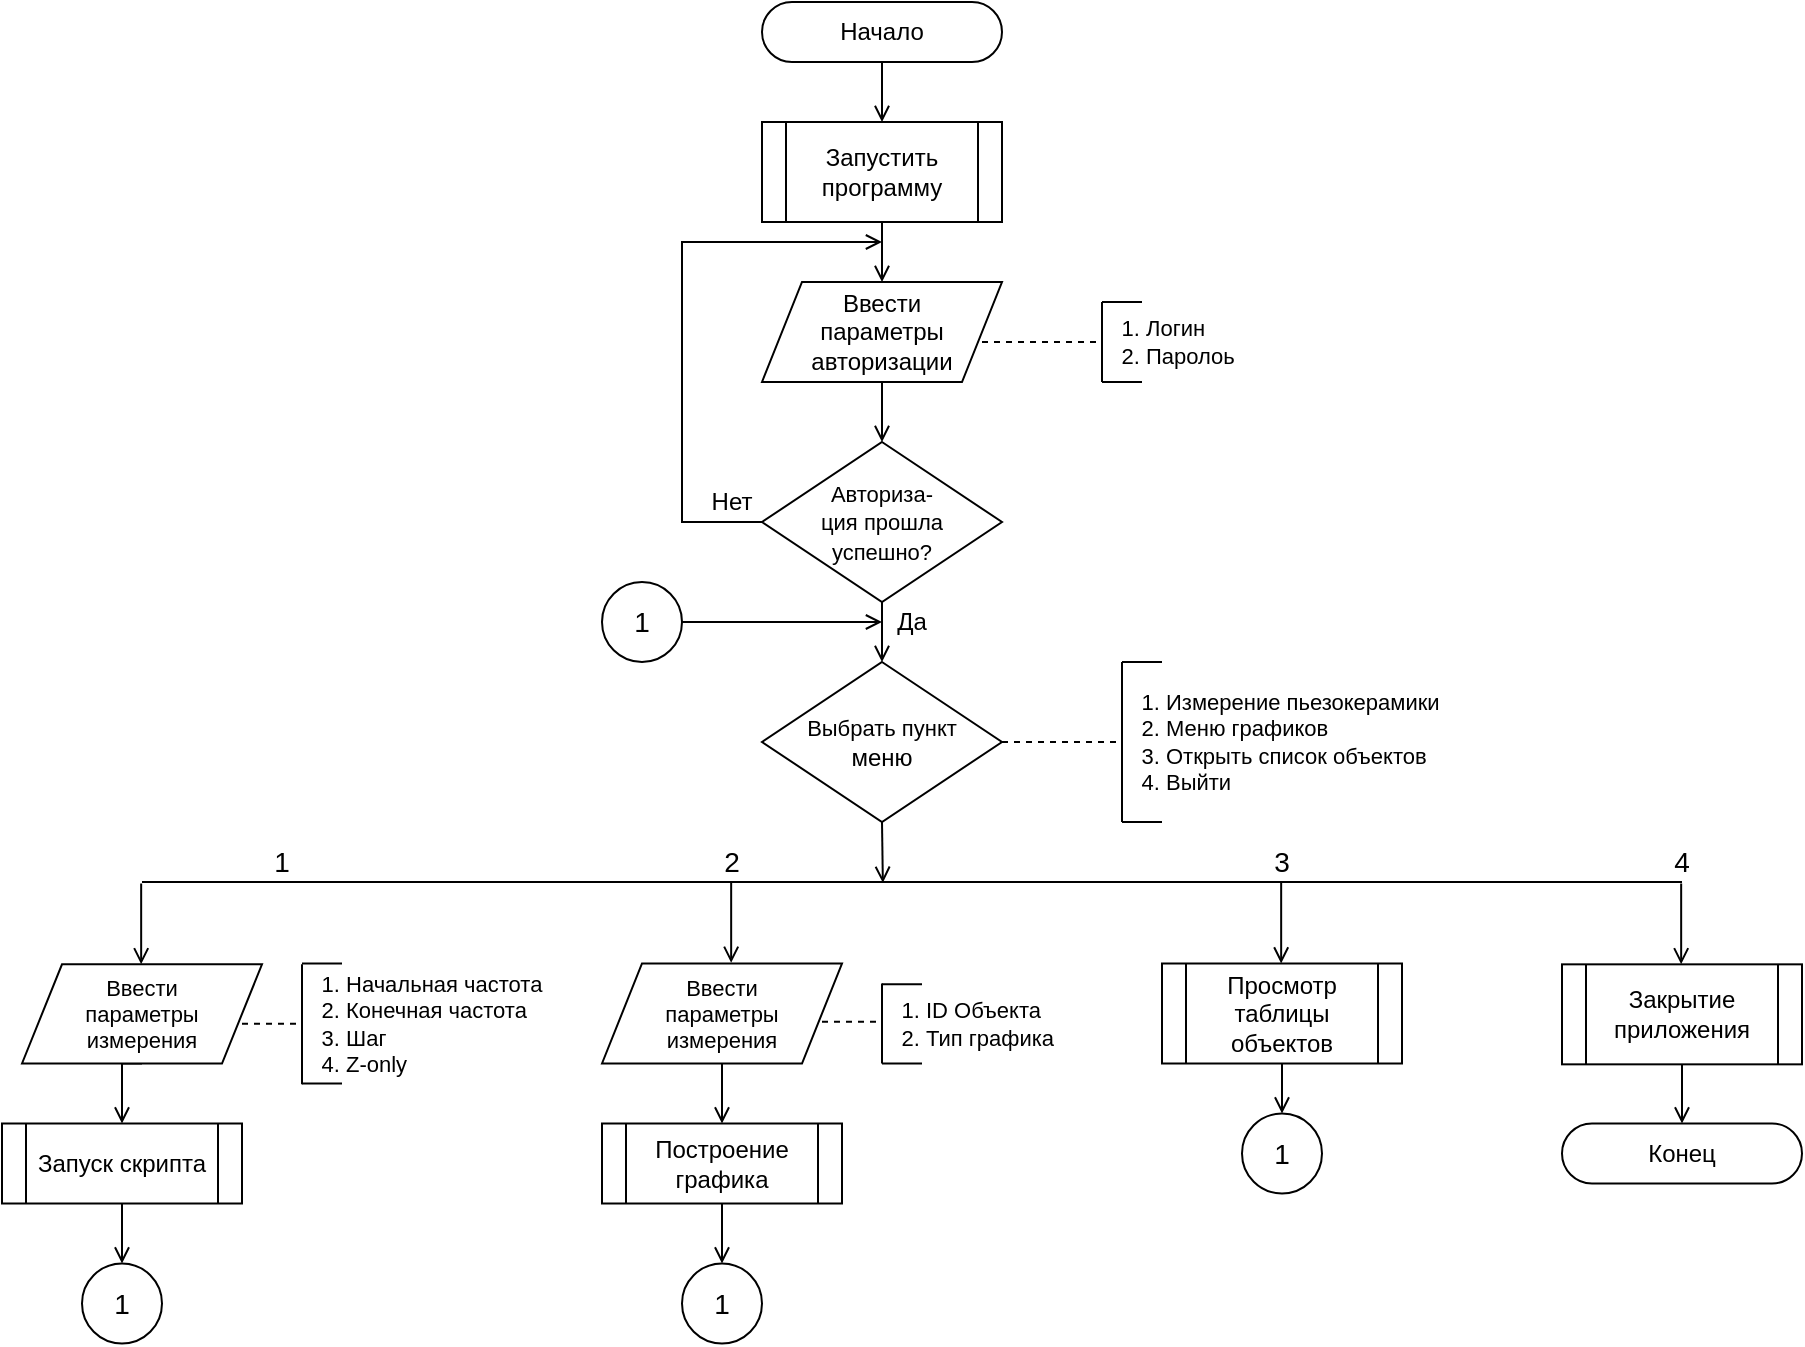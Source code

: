 <mxfile version="20.8.16" type="device"><diagram name="Страница 1" id="JehDjOfHeuDytPm_xP4c"><mxGraphModel dx="2495" dy="965" grid="1" gridSize="10" guides="1" tooltips="1" connect="1" arrows="1" fold="1" page="1" pageScale="1" pageWidth="827" pageHeight="1169" math="0" shadow="0"><root><mxCell id="0"/><mxCell id="1" parent="0"/><mxCell id="yqwf0IK2rHqfRCuKHVxn-5" style="edgeStyle=orthogonalEdgeStyle;rounded=0;orthogonalLoop=1;jettySize=auto;html=1;exitX=0.5;exitY=1;exitDx=0;exitDy=0;entryX=0.5;entryY=0;entryDx=0;entryDy=0;fontSize=11;endArrow=open;endFill=0;" parent="1" source="yqwf0IK2rHqfRCuKHVxn-1" target="yqwf0IK2rHqfRCuKHVxn-2" edge="1"><mxGeometry relative="1" as="geometry"/></mxCell><mxCell id="yqwf0IK2rHqfRCuKHVxn-1" value="Начало" style="rounded=1;whiteSpace=wrap;html=1;arcSize=50;" parent="1" vertex="1"><mxGeometry x="340" y="30" width="120" height="30" as="geometry"/></mxCell><mxCell id="yqwf0IK2rHqfRCuKHVxn-6" style="edgeStyle=orthogonalEdgeStyle;rounded=0;orthogonalLoop=1;jettySize=auto;html=1;exitX=0.5;exitY=1;exitDx=0;exitDy=0;entryX=0.5;entryY=0;entryDx=0;entryDy=0;fontSize=11;endArrow=open;endFill=0;" parent="1" source="yqwf0IK2rHqfRCuKHVxn-2" target="yqwf0IK2rHqfRCuKHVxn-3" edge="1"><mxGeometry relative="1" as="geometry"/></mxCell><mxCell id="yqwf0IK2rHqfRCuKHVxn-2" value="Запустить программу" style="shape=process;whiteSpace=wrap;html=1;backgroundOutline=1;" parent="1" vertex="1"><mxGeometry x="340" y="90" width="120" height="50" as="geometry"/></mxCell><mxCell id="yqwf0IK2rHqfRCuKHVxn-7" style="edgeStyle=orthogonalEdgeStyle;rounded=0;orthogonalLoop=1;jettySize=auto;html=1;exitX=0.5;exitY=1;exitDx=0;exitDy=0;entryX=0.5;entryY=0;entryDx=0;entryDy=0;fontSize=11;endArrow=open;endFill=0;" parent="1" source="yqwf0IK2rHqfRCuKHVxn-3" target="yqwf0IK2rHqfRCuKHVxn-4" edge="1"><mxGeometry relative="1" as="geometry"/></mxCell><mxCell id="yqwf0IK2rHqfRCuKHVxn-3" value="Ввести&lt;br&gt;параметры&lt;br&gt;авторизации" style="shape=parallelogram;perimeter=parallelogramPerimeter;whiteSpace=wrap;html=1;fixedSize=1;" parent="1" vertex="1"><mxGeometry x="340" y="170" width="120" height="50" as="geometry"/></mxCell><mxCell id="yqwf0IK2rHqfRCuKHVxn-8" style="edgeStyle=orthogonalEdgeStyle;rounded=0;orthogonalLoop=1;jettySize=auto;html=1;exitX=0;exitY=0.5;exitDx=0;exitDy=0;fontSize=11;endArrow=open;endFill=0;" parent="1" source="yqwf0IK2rHqfRCuKHVxn-4" edge="1"><mxGeometry relative="1" as="geometry"><mxPoint x="400" y="150" as="targetPoint"/><Array as="points"><mxPoint x="300" y="290"/><mxPoint x="300" y="150"/></Array></mxGeometry></mxCell><mxCell id="yqwf0IK2rHqfRCuKHVxn-21" style="edgeStyle=orthogonalEdgeStyle;rounded=0;orthogonalLoop=1;jettySize=auto;html=1;exitX=0.5;exitY=1;exitDx=0;exitDy=0;entryX=0.5;entryY=0;entryDx=0;entryDy=0;fontSize=11;endArrow=open;endFill=0;" parent="1" source="yqwf0IK2rHqfRCuKHVxn-4" target="yqwf0IK2rHqfRCuKHVxn-10" edge="1"><mxGeometry relative="1" as="geometry"/></mxCell><mxCell id="yqwf0IK2rHqfRCuKHVxn-4" value="&lt;font style=&quot;font-size: 11px;&quot;&gt;Авториза-&lt;br&gt;ция прошла&lt;br&gt;успешно?&lt;/font&gt;" style="rhombus;whiteSpace=wrap;html=1;" parent="1" vertex="1"><mxGeometry x="340" y="250" width="120" height="80" as="geometry"/></mxCell><mxCell id="yqwf0IK2rHqfRCuKHVxn-9" value="&lt;font style=&quot;font-size: 12px;&quot;&gt;Нет&lt;/font&gt;" style="text;html=1;strokeColor=none;fillColor=none;align=center;verticalAlign=middle;whiteSpace=wrap;rounded=0;fontSize=11;" parent="1" vertex="1"><mxGeometry x="300" y="270" width="50" height="20" as="geometry"/></mxCell><mxCell id="yqwf0IK2rHqfRCuKHVxn-10" value="&lt;span style=&quot;font-size: 11px;&quot;&gt;Выбрать пункт&lt;br&gt;&lt;/span&gt;меню" style="rhombus;whiteSpace=wrap;html=1;" parent="1" vertex="1"><mxGeometry x="340" y="360" width="120" height="80" as="geometry"/></mxCell><mxCell id="yqwf0IK2rHqfRCuKHVxn-11" value="" style="endArrow=none;dashed=1;html=1;rounded=0;fontSize=11;exitX=1;exitY=0.5;exitDx=0;exitDy=0;" parent="1" source="yqwf0IK2rHqfRCuKHVxn-10" edge="1"><mxGeometry width="50" height="50" relative="1" as="geometry"><mxPoint x="600" y="490" as="sourcePoint"/><mxPoint x="520" y="400" as="targetPoint"/></mxGeometry></mxCell><mxCell id="yqwf0IK2rHqfRCuKHVxn-12" value="" style="endArrow=none;html=1;rounded=0;fontSize=11;" parent="1" edge="1"><mxGeometry width="50" height="50" relative="1" as="geometry"><mxPoint x="520" y="440" as="sourcePoint"/><mxPoint x="520" y="360" as="targetPoint"/></mxGeometry></mxCell><mxCell id="yqwf0IK2rHqfRCuKHVxn-13" value="" style="endArrow=none;html=1;rounded=0;fontSize=11;" parent="1" edge="1"><mxGeometry width="50" height="50" relative="1" as="geometry"><mxPoint x="540" y="360" as="sourcePoint"/><mxPoint x="520" y="360" as="targetPoint"/></mxGeometry></mxCell><mxCell id="yqwf0IK2rHqfRCuKHVxn-14" value="" style="endArrow=none;html=1;rounded=0;fontSize=11;" parent="1" edge="1"><mxGeometry width="50" height="50" relative="1" as="geometry"><mxPoint x="540" y="440" as="sourcePoint"/><mxPoint x="520" y="440" as="targetPoint"/></mxGeometry></mxCell><mxCell id="yqwf0IK2rHqfRCuKHVxn-15" value="&lt;div style=&quot;&quot;&gt;&lt;ol&gt;&lt;li&gt;&lt;span style=&quot;background-color: initial;&quot;&gt;Измерение пьезокерамики&lt;/span&gt;&lt;/li&gt;&lt;li&gt;&lt;span style=&quot;background-color: initial;&quot;&gt;Меню графиков&lt;/span&gt;&lt;/li&gt;&lt;li&gt;&lt;span style=&quot;background-color: initial;&quot;&gt;Открыть список объектов&lt;/span&gt;&lt;/li&gt;&lt;li&gt;&lt;span style=&quot;background-color: initial;&quot;&gt;Выйти&lt;/span&gt;&lt;/li&gt;&lt;/ol&gt;&lt;/div&gt;" style="text;html=1;strokeColor=none;fillColor=none;align=left;verticalAlign=middle;whiteSpace=wrap;rounded=0;fontSize=11;" parent="1" vertex="1"><mxGeometry x="500" y="360" width="190" height="80" as="geometry"/></mxCell><mxCell id="yqwf0IK2rHqfRCuKHVxn-19" value="&lt;div style=&quot;&quot;&gt;&lt;ol&gt;&lt;li&gt;Логин&lt;/li&gt;&lt;li&gt;Паролоь&lt;/li&gt;&lt;/ol&gt;&lt;/div&gt;" style="text;html=1;strokeColor=none;fillColor=none;align=left;verticalAlign=middle;whiteSpace=wrap;rounded=0;fontSize=11;" parent="1" vertex="1"><mxGeometry x="490" y="185.34" width="190" height="29.31" as="geometry"/></mxCell><mxCell id="yqwf0IK2rHqfRCuKHVxn-20" value="" style="endArrow=none;dashed=1;html=1;rounded=0;fontSize=11;exitX=1;exitY=0.5;exitDx=0;exitDy=0;" parent="1" edge="1"><mxGeometry width="50" height="50" relative="1" as="geometry"><mxPoint x="450" y="200.0" as="sourcePoint"/><mxPoint x="510" y="200.0" as="targetPoint"/></mxGeometry></mxCell><mxCell id="yqwf0IK2rHqfRCuKHVxn-22" value="&lt;font style=&quot;font-size: 12px;&quot;&gt;Да&lt;/font&gt;" style="text;html=1;strokeColor=none;fillColor=none;align=center;verticalAlign=middle;whiteSpace=wrap;rounded=0;fontSize=11;" parent="1" vertex="1"><mxGeometry x="400" y="330" width="30" height="20" as="geometry"/></mxCell><mxCell id="yqwf0IK2rHqfRCuKHVxn-34" style="edgeStyle=orthogonalEdgeStyle;rounded=0;orthogonalLoop=1;jettySize=auto;html=1;exitX=0.5;exitY=1;exitDx=0;exitDy=0;entryX=0.5;entryY=0;entryDx=0;entryDy=0;fontSize=11;endArrow=open;endFill=0;" parent="1" source="yqwf0IK2rHqfRCuKHVxn-25" target="yqwf0IK2rHqfRCuKHVxn-33" edge="1"><mxGeometry relative="1" as="geometry"/></mxCell><mxCell id="yqwf0IK2rHqfRCuKHVxn-25" value="Ввести&lt;br&gt;параметры&lt;br&gt;измерения" style="shape=parallelogram;perimeter=parallelogramPerimeter;whiteSpace=wrap;html=1;fixedSize=1;fontSize=11;" parent="1" vertex="1"><mxGeometry x="-30" y="511.17" width="120" height="49.58" as="geometry"/></mxCell><mxCell id="yqwf0IK2rHqfRCuKHVxn-26" value="" style="endArrow=none;dashed=1;html=1;rounded=0;fontSize=11;exitX=1;exitY=0.5;exitDx=0;exitDy=0;" parent="1" edge="1"><mxGeometry width="50" height="50" relative="1" as="geometry"><mxPoint x="80" y="540.88" as="sourcePoint"/><mxPoint x="110" y="540.88" as="targetPoint"/></mxGeometry></mxCell><mxCell id="yqwf0IK2rHqfRCuKHVxn-27" value="" style="endArrow=none;html=1;rounded=0;fontSize=11;" parent="1" edge="1"><mxGeometry width="50" height="50" relative="1" as="geometry"><mxPoint x="110" y="571.08" as="sourcePoint"/><mxPoint x="110" y="511.08" as="targetPoint"/></mxGeometry></mxCell><mxCell id="yqwf0IK2rHqfRCuKHVxn-28" value="" style="endArrow=none;html=1;rounded=0;fontSize=11;" parent="1" edge="1"><mxGeometry width="50" height="50" relative="1" as="geometry"><mxPoint x="130.0" y="510.75" as="sourcePoint"/><mxPoint x="110" y="510.75" as="targetPoint"/></mxGeometry></mxCell><mxCell id="yqwf0IK2rHqfRCuKHVxn-29" value="" style="endArrow=none;html=1;rounded=0;fontSize=11;" parent="1" edge="1"><mxGeometry width="50" height="50" relative="1" as="geometry"><mxPoint x="130.0" y="570.75" as="sourcePoint"/><mxPoint x="110" y="570.75" as="targetPoint"/></mxGeometry></mxCell><mxCell id="yqwf0IK2rHqfRCuKHVxn-30" value="&lt;div style=&quot;&quot;&gt;&lt;ol&gt;&lt;li&gt;Начальная частота&lt;/li&gt;&lt;li&gt;Конечная частота&lt;/li&gt;&lt;li&gt;Шаг&lt;/li&gt;&lt;li&gt;Z-only&lt;/li&gt;&lt;/ol&gt;&lt;/div&gt;" style="text;html=1;strokeColor=none;fillColor=none;align=left;verticalAlign=middle;whiteSpace=wrap;rounded=0;fontSize=11;" parent="1" vertex="1"><mxGeometry x="90" y="511.08" width="190" height="60" as="geometry"/></mxCell><mxCell id="yqwf0IK2rHqfRCuKHVxn-73" style="edgeStyle=orthogonalEdgeStyle;rounded=0;orthogonalLoop=1;jettySize=auto;html=1;exitX=0.5;exitY=1;exitDx=0;exitDy=0;entryX=0.5;entryY=0;entryDx=0;entryDy=0;fontSize=14;endArrow=open;endFill=0;" parent="1" source="yqwf0IK2rHqfRCuKHVxn-33" target="yqwf0IK2rHqfRCuKHVxn-35" edge="1"><mxGeometry relative="1" as="geometry"/></mxCell><mxCell id="yqwf0IK2rHqfRCuKHVxn-33" value="Запуск скрипта" style="shape=process;whiteSpace=wrap;html=1;backgroundOutline=1;" parent="1" vertex="1"><mxGeometry x="-40" y="590.75" width="120" height="40" as="geometry"/></mxCell><mxCell id="yqwf0IK2rHqfRCuKHVxn-35" value="&lt;font style=&quot;font-size: 14px;&quot;&gt;1&lt;/font&gt;" style="ellipse;whiteSpace=wrap;html=1;fontSize=11;" parent="1" vertex="1"><mxGeometry y="660.75" width="40" height="40" as="geometry"/></mxCell><mxCell id="yqwf0IK2rHqfRCuKHVxn-38" style="edgeStyle=orthogonalEdgeStyle;rounded=0;orthogonalLoop=1;jettySize=auto;html=1;exitX=1;exitY=0.5;exitDx=0;exitDy=0;fontSize=14;endArrow=open;endFill=0;" parent="1" source="yqwf0IK2rHqfRCuKHVxn-37" edge="1"><mxGeometry relative="1" as="geometry"><mxPoint x="400" y="340" as="targetPoint"/></mxGeometry></mxCell><mxCell id="yqwf0IK2rHqfRCuKHVxn-37" value="&lt;font style=&quot;font-size: 14px;&quot;&gt;1&lt;/font&gt;" style="ellipse;whiteSpace=wrap;html=1;fontSize=11;" parent="1" vertex="1"><mxGeometry x="260" y="320" width="40" height="40" as="geometry"/></mxCell><mxCell id="yqwf0IK2rHqfRCuKHVxn-39" value="&lt;font style=&quot;font-size: 14px;&quot;&gt;1&lt;/font&gt;" style="text;html=1;strokeColor=none;fillColor=none;align=center;verticalAlign=middle;whiteSpace=wrap;rounded=0;fontSize=12;" parent="1" vertex="1"><mxGeometry x="90" y="450" width="20" height="20" as="geometry"/></mxCell><mxCell id="yqwf0IK2rHqfRCuKHVxn-49" style="edgeStyle=orthogonalEdgeStyle;rounded=0;orthogonalLoop=1;jettySize=auto;html=1;exitX=0.5;exitY=1;exitDx=0;exitDy=0;entryX=0.5;entryY=0;entryDx=0;entryDy=0;fontSize=14;endArrow=open;endFill=0;" parent="1" source="yqwf0IK2rHqfRCuKHVxn-41" target="yqwf0IK2rHqfRCuKHVxn-48" edge="1"><mxGeometry relative="1" as="geometry"/></mxCell><mxCell id="yqwf0IK2rHqfRCuKHVxn-41" value="Ввести&lt;br&gt;параметры&lt;br&gt;измерения" style="shape=parallelogram;perimeter=parallelogramPerimeter;whiteSpace=wrap;html=1;fixedSize=1;fontSize=11;" parent="1" vertex="1"><mxGeometry x="260" y="510.75" width="120" height="50" as="geometry"/></mxCell><mxCell id="yqwf0IK2rHqfRCuKHVxn-43" value="" style="endArrow=none;dashed=1;html=1;rounded=0;fontSize=11;exitX=1;exitY=0.5;exitDx=0;exitDy=0;" parent="1" edge="1"><mxGeometry width="50" height="50" relative="1" as="geometry"><mxPoint x="370" y="539.92" as="sourcePoint"/><mxPoint x="400" y="539.92" as="targetPoint"/></mxGeometry></mxCell><mxCell id="yqwf0IK2rHqfRCuKHVxn-44" value="" style="endArrow=none;html=1;rounded=0;fontSize=11;" parent="1" edge="1"><mxGeometry width="50" height="50" relative="1" as="geometry"><mxPoint x="400" y="560.75" as="sourcePoint"/><mxPoint x="400" y="520.75" as="targetPoint"/></mxGeometry></mxCell><mxCell id="yqwf0IK2rHqfRCuKHVxn-45" value="" style="endArrow=none;html=1;rounded=0;fontSize=11;" parent="1" edge="1"><mxGeometry width="50" height="50" relative="1" as="geometry"><mxPoint x="420.0" y="521.16" as="sourcePoint"/><mxPoint x="400" y="521.16" as="targetPoint"/></mxGeometry></mxCell><mxCell id="yqwf0IK2rHqfRCuKHVxn-46" value="" style="endArrow=none;html=1;rounded=0;fontSize=11;" parent="1" edge="1"><mxGeometry width="50" height="50" relative="1" as="geometry"><mxPoint x="420.0" y="560.75" as="sourcePoint"/><mxPoint x="400" y="560.75" as="targetPoint"/></mxGeometry></mxCell><mxCell id="yqwf0IK2rHqfRCuKHVxn-47" value="&lt;div style=&quot;&quot;&gt;&lt;ol&gt;&lt;li&gt;ID Объекта&lt;/li&gt;&lt;li&gt;Тип графика&lt;/li&gt;&lt;/ol&gt;&lt;/div&gt;" style="text;html=1;strokeColor=none;fillColor=none;align=left;verticalAlign=middle;whiteSpace=wrap;rounded=0;fontSize=11;" parent="1" vertex="1"><mxGeometry x="380" y="521.58" width="190" height="39.17" as="geometry"/></mxCell><mxCell id="yqwf0IK2rHqfRCuKHVxn-51" style="edgeStyle=orthogonalEdgeStyle;rounded=0;orthogonalLoop=1;jettySize=auto;html=1;exitX=0.5;exitY=1;exitDx=0;exitDy=0;entryX=0.5;entryY=0;entryDx=0;entryDy=0;fontSize=14;endArrow=open;endFill=0;" parent="1" source="yqwf0IK2rHqfRCuKHVxn-48" target="yqwf0IK2rHqfRCuKHVxn-50" edge="1"><mxGeometry relative="1" as="geometry"/></mxCell><mxCell id="yqwf0IK2rHqfRCuKHVxn-48" value="Построение графика" style="shape=process;whiteSpace=wrap;html=1;backgroundOutline=1;" parent="1" vertex="1"><mxGeometry x="260" y="590.75" width="120" height="40" as="geometry"/></mxCell><mxCell id="yqwf0IK2rHqfRCuKHVxn-50" value="&lt;font style=&quot;font-size: 14px;&quot;&gt;1&lt;/font&gt;" style="ellipse;whiteSpace=wrap;html=1;fontSize=11;" parent="1" vertex="1"><mxGeometry x="300" y="660.75" width="40" height="40" as="geometry"/></mxCell><mxCell id="yqwf0IK2rHqfRCuKHVxn-65" style="edgeStyle=orthogonalEdgeStyle;rounded=0;orthogonalLoop=1;jettySize=auto;html=1;exitX=0.5;exitY=1;exitDx=0;exitDy=0;entryX=0.5;entryY=0;entryDx=0;entryDy=0;fontSize=14;endArrow=open;endFill=0;" parent="1" source="yqwf0IK2rHqfRCuKHVxn-52" target="yqwf0IK2rHqfRCuKHVxn-64" edge="1"><mxGeometry relative="1" as="geometry"/></mxCell><mxCell id="yqwf0IK2rHqfRCuKHVxn-52" value="Просмотр таблицы объектов" style="shape=process;whiteSpace=wrap;html=1;backgroundOutline=1;" parent="1" vertex="1"><mxGeometry x="540" y="510.75" width="120" height="50" as="geometry"/></mxCell><mxCell id="yqwf0IK2rHqfRCuKHVxn-57" value="" style="endArrow=none;html=1;rounded=0;fontSize=14;" parent="1" edge="1"><mxGeometry width="50" height="50" relative="1" as="geometry"><mxPoint x="30" y="470" as="sourcePoint"/><mxPoint x="800" y="470" as="targetPoint"/></mxGeometry></mxCell><mxCell id="yqwf0IK2rHqfRCuKHVxn-59" value="" style="endArrow=open;html=1;rounded=0;fontSize=14;entryX=0.5;entryY=0;entryDx=0;entryDy=0;endFill=0;" parent="1" edge="1"><mxGeometry width="50" height="50" relative="1" as="geometry"><mxPoint x="599.58" y="470.33" as="sourcePoint"/><mxPoint x="599.58" y="510.75" as="targetPoint"/></mxGeometry></mxCell><mxCell id="yqwf0IK2rHqfRCuKHVxn-60" value="" style="endArrow=open;html=1;rounded=0;fontSize=14;entryX=0.5;entryY=0;entryDx=0;entryDy=0;endFill=0;" parent="1" edge="1"><mxGeometry width="50" height="50" relative="1" as="geometry"><mxPoint x="324.58" y="470" as="sourcePoint"/><mxPoint x="324.58" y="510.42" as="targetPoint"/></mxGeometry></mxCell><mxCell id="yqwf0IK2rHqfRCuKHVxn-61" value="" style="endArrow=open;html=1;rounded=0;fontSize=14;entryX=0.5;entryY=0;entryDx=0;entryDy=0;endFill=0;" parent="1" edge="1"><mxGeometry width="50" height="50" relative="1" as="geometry"><mxPoint x="400" y="440" as="sourcePoint"/><mxPoint x="400.43" y="470.42" as="targetPoint"/></mxGeometry></mxCell><mxCell id="yqwf0IK2rHqfRCuKHVxn-62" value="&lt;font style=&quot;font-size: 14px;&quot;&gt;2&lt;/font&gt;" style="text;html=1;strokeColor=none;fillColor=none;align=center;verticalAlign=middle;whiteSpace=wrap;rounded=0;fontSize=12;" parent="1" vertex="1"><mxGeometry x="315" y="450" width="20" height="20" as="geometry"/></mxCell><mxCell id="yqwf0IK2rHqfRCuKHVxn-63" value="&lt;font style=&quot;font-size: 14px;&quot;&gt;3&lt;/font&gt;" style="text;html=1;strokeColor=none;fillColor=none;align=center;verticalAlign=middle;whiteSpace=wrap;rounded=0;fontSize=12;" parent="1" vertex="1"><mxGeometry x="590" y="450" width="20" height="20" as="geometry"/></mxCell><mxCell id="yqwf0IK2rHqfRCuKHVxn-64" value="&lt;font style=&quot;font-size: 14px;&quot;&gt;1&lt;/font&gt;" style="ellipse;whiteSpace=wrap;html=1;fontSize=11;" parent="1" vertex="1"><mxGeometry x="580" y="585.75" width="40" height="40" as="geometry"/></mxCell><mxCell id="yqwf0IK2rHqfRCuKHVxn-72" style="edgeStyle=orthogonalEdgeStyle;rounded=0;orthogonalLoop=1;jettySize=auto;html=1;exitX=0.5;exitY=1;exitDx=0;exitDy=0;entryX=0.5;entryY=0;entryDx=0;entryDy=0;fontSize=14;endArrow=open;endFill=0;" parent="1" source="yqwf0IK2rHqfRCuKHVxn-67" target="yqwf0IK2rHqfRCuKHVxn-71" edge="1"><mxGeometry relative="1" as="geometry"/></mxCell><mxCell id="yqwf0IK2rHqfRCuKHVxn-67" value="Закрытие приложения" style="shape=process;whiteSpace=wrap;html=1;backgroundOutline=1;" parent="1" vertex="1"><mxGeometry x="740" y="511.17" width="120" height="50" as="geometry"/></mxCell><mxCell id="yqwf0IK2rHqfRCuKHVxn-68" value="" style="endArrow=open;html=1;rounded=0;fontSize=14;entryX=0.5;entryY=0;entryDx=0;entryDy=0;endFill=0;" parent="1" edge="1"><mxGeometry width="50" height="50" relative="1" as="geometry"><mxPoint x="799.58" y="470.75" as="sourcePoint"/><mxPoint x="799.58" y="511.17" as="targetPoint"/></mxGeometry></mxCell><mxCell id="yqwf0IK2rHqfRCuKHVxn-69" value="" style="endArrow=open;html=1;rounded=0;fontSize=14;entryX=0.5;entryY=0;entryDx=0;entryDy=0;endFill=0;" parent="1" edge="1"><mxGeometry width="50" height="50" relative="1" as="geometry"><mxPoint x="29.58" y="470.75" as="sourcePoint"/><mxPoint x="29.58" y="511.17" as="targetPoint"/></mxGeometry></mxCell><mxCell id="yqwf0IK2rHqfRCuKHVxn-70" value="&lt;font style=&quot;font-size: 14px;&quot;&gt;4&lt;/font&gt;" style="text;html=1;strokeColor=none;fillColor=none;align=center;verticalAlign=middle;whiteSpace=wrap;rounded=0;fontSize=12;" parent="1" vertex="1"><mxGeometry x="790" y="450" width="20" height="20" as="geometry"/></mxCell><mxCell id="yqwf0IK2rHqfRCuKHVxn-71" value="Конец" style="rounded=1;whiteSpace=wrap;html=1;arcSize=50;" parent="1" vertex="1"><mxGeometry x="740" y="590.75" width="120" height="30" as="geometry"/></mxCell><mxCell id="V7inzk8yhUHDMo5nj-Yn-2" value="" style="group" vertex="1" connectable="0" parent="1"><mxGeometry x="510" y="180" width="20" height="40.0" as="geometry"/></mxCell><mxCell id="yqwf0IK2rHqfRCuKHVxn-16" value="" style="endArrow=none;html=1;rounded=0;fontSize=11;" parent="V7inzk8yhUHDMo5nj-Yn-2" edge="1"><mxGeometry width="50" height="50" relative="1" as="geometry"><mxPoint y="40" as="sourcePoint"/><mxPoint as="targetPoint"/></mxGeometry></mxCell><mxCell id="yqwf0IK2rHqfRCuKHVxn-17" value="" style="endArrow=none;html=1;rounded=0;fontSize=11;" parent="V7inzk8yhUHDMo5nj-Yn-2" edge="1"><mxGeometry width="50" height="50" relative="1" as="geometry"><mxPoint x="20" y="1.137e-13" as="sourcePoint"/><mxPoint y="1.137e-13" as="targetPoint"/></mxGeometry></mxCell><mxCell id="yqwf0IK2rHqfRCuKHVxn-18" value="" style="endArrow=none;html=1;rounded=0;fontSize=11;" parent="V7inzk8yhUHDMo5nj-Yn-2" edge="1"><mxGeometry width="50" height="50" relative="1" as="geometry"><mxPoint x="20" y="40.0" as="sourcePoint"/><mxPoint y="40.0" as="targetPoint"/></mxGeometry></mxCell></root></mxGraphModel></diagram></mxfile>